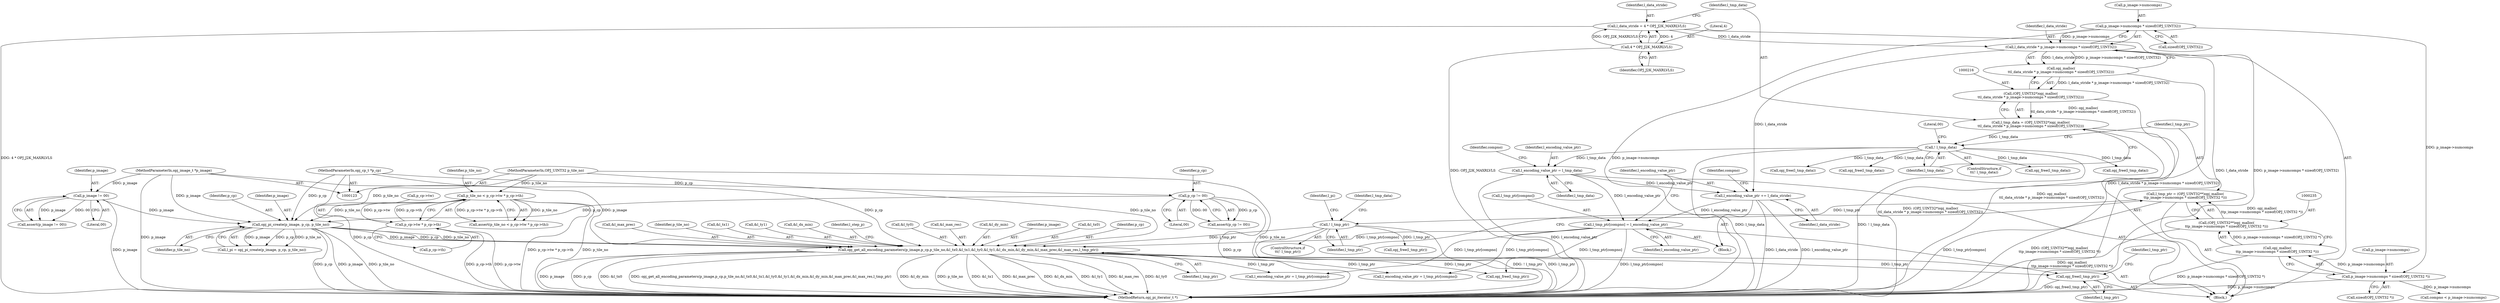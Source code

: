 digraph "0_openjpeg_ef01f18dfc6780b776d0674ed3e7415c6ef54d24@API" {
"1000691" [label="(Call,opj_free(l_tmp_ptr))"];
"1000290" [label="(Call,opj_get_all_encoding_parameters(p_image,p_cp,p_tile_no,&l_tx0,&l_tx1,&l_ty0,&l_ty1,&l_dx_min,&l_dy_min,&l_max_prec,&l_max_res,l_tmp_ptr))"];
"1000253" [label="(Call,opj_pi_create(p_image, p_cp, p_tile_no))"];
"1000180" [label="(Call,p_image != 00)"];
"1000124" [label="(MethodParameterIn,opj_image_t *p_image)"];
"1000176" [label="(Call,p_cp != 00)"];
"1000125" [label="(MethodParameterIn,opj_cp_t *p_cp)"];
"1000184" [label="(Call,p_tile_no < p_cp->tw * p_cp->th)"];
"1000126" [label="(MethodParameterIn,OPJ_UINT32 p_tile_no)"];
"1000186" [label="(Call,p_cp->tw * p_cp->th)"];
"1000244" [label="(Call,! l_tmp_ptr)"];
"1000232" [label="(Call,l_tmp_ptr = (OPJ_UINT32**)opj_malloc(\n\t\tp_image->numcomps * sizeof(OPJ_UINT32 *)))"];
"1000234" [label="(Call,(OPJ_UINT32**)opj_malloc(\n\t\tp_image->numcomps * sizeof(OPJ_UINT32 *)))"];
"1000236" [label="(Call,opj_malloc(\n\t\tp_image->numcomps * sizeof(OPJ_UINT32 *)))"];
"1000237" [label="(Call,p_image->numcomps * sizeof(OPJ_UINT32 *))"];
"1000220" [label="(Call,p_image->numcomps * sizeof(OPJ_UINT32))"];
"1000282" [label="(Call,l_tmp_ptr[compno] = l_encoding_value_ptr)"];
"1000267" [label="(Call,l_encoding_value_ptr = l_tmp_data)"];
"1000227" [label="(Call,! l_tmp_data)"];
"1000213" [label="(Call,l_tmp_data = (OPJ_UINT32*)opj_malloc(\n\t\tl_data_stride * p_image->numcomps * sizeof(OPJ_UINT32)))"];
"1000215" [label="(Call,(OPJ_UINT32*)opj_malloc(\n\t\tl_data_stride * p_image->numcomps * sizeof(OPJ_UINT32)))"];
"1000217" [label="(Call,opj_malloc(\n\t\tl_data_stride * p_image->numcomps * sizeof(OPJ_UINT32)))"];
"1000218" [label="(Call,l_data_stride * p_image->numcomps * sizeof(OPJ_UINT32))"];
"1000208" [label="(Call,l_data_stride = 4 * OPJ_J2K_MAXRLVLS)"];
"1000210" [label="(Call,4 * OPJ_J2K_MAXRLVLS)"];
"1000287" [label="(Call,l_encoding_value_ptr += l_data_stride)"];
"1000281" [label="(Block,)"];
"1000244" [label="(Call,! l_tmp_ptr)"];
"1000175" [label="(Call,assert(p_cp != 00))"];
"1000296" [label="(Call,&l_tx1)"];
"1000228" [label="(Identifier,l_tmp_data)"];
"1000180" [label="(Call,p_image != 00)"];
"1000272" [label="(Identifier,compno)"];
"1000282" [label="(Call,l_tmp_ptr[compno] = l_encoding_value_ptr)"];
"1000692" [label="(Identifier,l_tmp_ptr)"];
"1000251" [label="(Call,l_pi = opj_pi_create(p_image, p_cp, p_tile_no))"];
"1000267" [label="(Call,l_encoding_value_ptr = l_tmp_data)"];
"1000300" [label="(Call,&l_ty1)"];
"1000456" [label="(Call,l_encoding_value_ptr = l_tmp_ptr[compno])"];
"1000177" [label="(Identifier,p_cp)"];
"1000280" [label="(Identifier,compno)"];
"1000241" [label="(Call,sizeof(OPJ_UINT32 *))"];
"1000212" [label="(Identifier,OPJ_J2K_MAXRLVLS)"];
"1000236" [label="(Call,opj_malloc(\n\t\tp_image->numcomps * sizeof(OPJ_UINT32 *)))"];
"1000217" [label="(Call,opj_malloc(\n\t\tl_data_stride * p_image->numcomps * sizeof(OPJ_UINT32)))"];
"1000181" [label="(Identifier,p_image)"];
"1000302" [label="(Call,&l_dx_min)"];
"1000182" [label="(Literal,00)"];
"1000213" [label="(Call,l_tmp_data = (OPJ_UINT32*)opj_malloc(\n\t\tl_data_stride * p_image->numcomps * sizeof(OPJ_UINT32)))"];
"1000210" [label="(Call,4 * OPJ_J2K_MAXRLVLS)"];
"1000226" [label="(ControlStructure,if\n\t\t(! l_tmp_data))"];
"1000183" [label="(Call,assert(p_tile_no < p_cp->tw * p_cp->th))"];
"1000261" [label="(Call,opj_free(l_tmp_data))"];
"1000312" [label="(Identifier,l_step_p)"];
"1000176" [label="(Call,p_cp != 00)"];
"1000233" [label="(Identifier,l_tmp_ptr)"];
"1000219" [label="(Identifier,l_data_stride)"];
"1000232" [label="(Call,l_tmp_ptr = (OPJ_UINT32**)opj_malloc(\n\t\tp_image->numcomps * sizeof(OPJ_UINT32 *)))"];
"1000209" [label="(Identifier,l_data_stride)"];
"1000185" [label="(Identifier,p_tile_no)"];
"1000252" [label="(Identifier,l_pi)"];
"1000274" [label="(Call,compno < p_image->numcomps)"];
"1000608" [label="(Call,l_encoding_value_ptr = l_tmp_ptr[compno])"];
"1000298" [label="(Call,&l_ty0)"];
"1000376" [label="(Call,opj_free(l_tmp_ptr))"];
"1000220" [label="(Call,p_image->numcomps * sizeof(OPJ_UINT32))"];
"1000126" [label="(MethodParameterIn,OPJ_UINT32 p_tile_no)"];
"1000238" [label="(Call,p_image->numcomps)"];
"1000263" [label="(Call,opj_free(l_tmp_ptr))"];
"1000214" [label="(Identifier,l_tmp_data)"];
"1000234" [label="(Call,(OPJ_UINT32**)opj_malloc(\n\t\tp_image->numcomps * sizeof(OPJ_UINT32 *)))"];
"1000269" [label="(Identifier,l_tmp_data)"];
"1000255" [label="(Identifier,p_cp)"];
"1000256" [label="(Identifier,p_tile_no)"];
"1000694" [label="(Identifier,l_tmp_ptr)"];
"1000283" [label="(Call,l_tmp_ptr[compno])"];
"1000237" [label="(Call,p_image->numcomps * sizeof(OPJ_UINT32 *))"];
"1000268" [label="(Identifier,l_encoding_value_ptr)"];
"1000253" [label="(Call,opj_pi_create(p_image, p_cp, p_tile_no))"];
"1000374" [label="(Call,opj_free(l_tmp_data))"];
"1000308" [label="(Call,&l_max_res)"];
"1000691" [label="(Call,opj_free(l_tmp_ptr))"];
"1000254" [label="(Identifier,p_image)"];
"1000310" [label="(Identifier,l_tmp_ptr)"];
"1000715" [label="(MethodReturn,opj_pi_iterator_t *)"];
"1000287" [label="(Call,l_encoding_value_ptr += l_data_stride)"];
"1000211" [label="(Literal,4)"];
"1000187" [label="(Call,p_cp->tw)"];
"1000304" [label="(Call,&l_dy_min)"];
"1000231" [label="(Literal,00)"];
"1000248" [label="(Identifier,l_tmp_data)"];
"1000127" [label="(Block,)"];
"1000286" [label="(Identifier,l_encoding_value_ptr)"];
"1000289" [label="(Identifier,l_data_stride)"];
"1000243" [label="(ControlStructure,if\n\t\t(! l_tmp_ptr))"];
"1000291" [label="(Identifier,p_image)"];
"1000190" [label="(Call,p_cp->th)"];
"1000124" [label="(MethodParameterIn,opj_image_t *p_image)"];
"1000294" [label="(Call,&l_tx0)"];
"1000227" [label="(Call,! l_tmp_data)"];
"1000186" [label="(Call,p_cp->tw * p_cp->th)"];
"1000290" [label="(Call,opj_get_all_encoding_parameters(p_image,p_cp,p_tile_no,&l_tx0,&l_tx1,&l_ty0,&l_ty1,&l_dx_min,&l_dy_min,&l_max_prec,&l_max_res,l_tmp_ptr))"];
"1000221" [label="(Call,p_image->numcomps)"];
"1000184" [label="(Call,p_tile_no < p_cp->tw * p_cp->th)"];
"1000292" [label="(Identifier,p_cp)"];
"1000178" [label="(Literal,00)"];
"1000125" [label="(MethodParameterIn,opj_cp_t *p_cp)"];
"1000306" [label="(Call,&l_max_prec)"];
"1000247" [label="(Call,opj_free(l_tmp_data))"];
"1000224" [label="(Call,sizeof(OPJ_UINT32))"];
"1000288" [label="(Identifier,l_encoding_value_ptr)"];
"1000245" [label="(Identifier,l_tmp_ptr)"];
"1000686" [label="(Call,opj_free(l_tmp_data))"];
"1000208" [label="(Call,l_data_stride = 4 * OPJ_J2K_MAXRLVLS)"];
"1000218" [label="(Call,l_data_stride * p_image->numcomps * sizeof(OPJ_UINT32))"];
"1000179" [label="(Call,assert(p_image != 00))"];
"1000293" [label="(Identifier,p_tile_no)"];
"1000215" [label="(Call,(OPJ_UINT32*)opj_malloc(\n\t\tl_data_stride * p_image->numcomps * sizeof(OPJ_UINT32)))"];
"1000691" -> "1000127"  [label="AST: "];
"1000691" -> "1000692"  [label="CFG: "];
"1000692" -> "1000691"  [label="AST: "];
"1000694" -> "1000691"  [label="CFG: "];
"1000691" -> "1000715"  [label="DDG: opj_free(l_tmp_ptr)"];
"1000290" -> "1000691"  [label="DDG: l_tmp_ptr"];
"1000282" -> "1000691"  [label="DDG: l_tmp_ptr[compno]"];
"1000290" -> "1000127"  [label="AST: "];
"1000290" -> "1000310"  [label="CFG: "];
"1000291" -> "1000290"  [label="AST: "];
"1000292" -> "1000290"  [label="AST: "];
"1000293" -> "1000290"  [label="AST: "];
"1000294" -> "1000290"  [label="AST: "];
"1000296" -> "1000290"  [label="AST: "];
"1000298" -> "1000290"  [label="AST: "];
"1000300" -> "1000290"  [label="AST: "];
"1000302" -> "1000290"  [label="AST: "];
"1000304" -> "1000290"  [label="AST: "];
"1000306" -> "1000290"  [label="AST: "];
"1000308" -> "1000290"  [label="AST: "];
"1000310" -> "1000290"  [label="AST: "];
"1000312" -> "1000290"  [label="CFG: "];
"1000290" -> "1000715"  [label="DDG: &l_ty0"];
"1000290" -> "1000715"  [label="DDG: p_image"];
"1000290" -> "1000715"  [label="DDG: p_cp"];
"1000290" -> "1000715"  [label="DDG: &l_tx0"];
"1000290" -> "1000715"  [label="DDG: opj_get_all_encoding_parameters(p_image,p_cp,p_tile_no,&l_tx0,&l_tx1,&l_ty0,&l_ty1,&l_dx_min,&l_dy_min,&l_max_prec,&l_max_res,l_tmp_ptr)"];
"1000290" -> "1000715"  [label="DDG: &l_dy_min"];
"1000290" -> "1000715"  [label="DDG: p_tile_no"];
"1000290" -> "1000715"  [label="DDG: &l_tx1"];
"1000290" -> "1000715"  [label="DDG: &l_max_prec"];
"1000290" -> "1000715"  [label="DDG: &l_dx_min"];
"1000290" -> "1000715"  [label="DDG: &l_ty1"];
"1000290" -> "1000715"  [label="DDG: &l_max_res"];
"1000253" -> "1000290"  [label="DDG: p_image"];
"1000253" -> "1000290"  [label="DDG: p_cp"];
"1000253" -> "1000290"  [label="DDG: p_tile_no"];
"1000124" -> "1000290"  [label="DDG: p_image"];
"1000125" -> "1000290"  [label="DDG: p_cp"];
"1000126" -> "1000290"  [label="DDG: p_tile_no"];
"1000244" -> "1000290"  [label="DDG: l_tmp_ptr"];
"1000282" -> "1000290"  [label="DDG: l_tmp_ptr[compno]"];
"1000290" -> "1000376"  [label="DDG: l_tmp_ptr"];
"1000290" -> "1000456"  [label="DDG: l_tmp_ptr"];
"1000290" -> "1000608"  [label="DDG: l_tmp_ptr"];
"1000253" -> "1000251"  [label="AST: "];
"1000253" -> "1000256"  [label="CFG: "];
"1000254" -> "1000253"  [label="AST: "];
"1000255" -> "1000253"  [label="AST: "];
"1000256" -> "1000253"  [label="AST: "];
"1000251" -> "1000253"  [label="CFG: "];
"1000253" -> "1000715"  [label="DDG: p_cp"];
"1000253" -> "1000715"  [label="DDG: p_image"];
"1000253" -> "1000715"  [label="DDG: p_tile_no"];
"1000253" -> "1000251"  [label="DDG: p_image"];
"1000253" -> "1000251"  [label="DDG: p_cp"];
"1000253" -> "1000251"  [label="DDG: p_tile_no"];
"1000180" -> "1000253"  [label="DDG: p_image"];
"1000124" -> "1000253"  [label="DDG: p_image"];
"1000176" -> "1000253"  [label="DDG: p_cp"];
"1000125" -> "1000253"  [label="DDG: p_cp"];
"1000184" -> "1000253"  [label="DDG: p_tile_no"];
"1000126" -> "1000253"  [label="DDG: p_tile_no"];
"1000180" -> "1000179"  [label="AST: "];
"1000180" -> "1000182"  [label="CFG: "];
"1000181" -> "1000180"  [label="AST: "];
"1000182" -> "1000180"  [label="AST: "];
"1000179" -> "1000180"  [label="CFG: "];
"1000180" -> "1000715"  [label="DDG: p_image"];
"1000180" -> "1000179"  [label="DDG: p_image"];
"1000180" -> "1000179"  [label="DDG: 00"];
"1000124" -> "1000180"  [label="DDG: p_image"];
"1000124" -> "1000123"  [label="AST: "];
"1000124" -> "1000715"  [label="DDG: p_image"];
"1000176" -> "1000175"  [label="AST: "];
"1000176" -> "1000178"  [label="CFG: "];
"1000177" -> "1000176"  [label="AST: "];
"1000178" -> "1000176"  [label="AST: "];
"1000175" -> "1000176"  [label="CFG: "];
"1000176" -> "1000715"  [label="DDG: p_cp"];
"1000176" -> "1000175"  [label="DDG: p_cp"];
"1000176" -> "1000175"  [label="DDG: 00"];
"1000125" -> "1000176"  [label="DDG: p_cp"];
"1000125" -> "1000123"  [label="AST: "];
"1000125" -> "1000715"  [label="DDG: p_cp"];
"1000184" -> "1000183"  [label="AST: "];
"1000184" -> "1000186"  [label="CFG: "];
"1000185" -> "1000184"  [label="AST: "];
"1000186" -> "1000184"  [label="AST: "];
"1000183" -> "1000184"  [label="CFG: "];
"1000184" -> "1000715"  [label="DDG: p_cp->tw * p_cp->th"];
"1000184" -> "1000715"  [label="DDG: p_tile_no"];
"1000184" -> "1000183"  [label="DDG: p_tile_no"];
"1000184" -> "1000183"  [label="DDG: p_cp->tw * p_cp->th"];
"1000126" -> "1000184"  [label="DDG: p_tile_no"];
"1000186" -> "1000184"  [label="DDG: p_cp->tw"];
"1000186" -> "1000184"  [label="DDG: p_cp->th"];
"1000126" -> "1000123"  [label="AST: "];
"1000126" -> "1000715"  [label="DDG: p_tile_no"];
"1000186" -> "1000190"  [label="CFG: "];
"1000187" -> "1000186"  [label="AST: "];
"1000190" -> "1000186"  [label="AST: "];
"1000186" -> "1000715"  [label="DDG: p_cp->tw"];
"1000186" -> "1000715"  [label="DDG: p_cp->th"];
"1000244" -> "1000243"  [label="AST: "];
"1000244" -> "1000245"  [label="CFG: "];
"1000245" -> "1000244"  [label="AST: "];
"1000248" -> "1000244"  [label="CFG: "];
"1000252" -> "1000244"  [label="CFG: "];
"1000244" -> "1000715"  [label="DDG: ! l_tmp_ptr"];
"1000244" -> "1000715"  [label="DDG: l_tmp_ptr"];
"1000232" -> "1000244"  [label="DDG: l_tmp_ptr"];
"1000244" -> "1000263"  [label="DDG: l_tmp_ptr"];
"1000232" -> "1000127"  [label="AST: "];
"1000232" -> "1000234"  [label="CFG: "];
"1000233" -> "1000232"  [label="AST: "];
"1000234" -> "1000232"  [label="AST: "];
"1000245" -> "1000232"  [label="CFG: "];
"1000232" -> "1000715"  [label="DDG: (OPJ_UINT32**)opj_malloc(\n\t\tp_image->numcomps * sizeof(OPJ_UINT32 *))"];
"1000234" -> "1000232"  [label="DDG: opj_malloc(\n\t\tp_image->numcomps * sizeof(OPJ_UINT32 *))"];
"1000234" -> "1000236"  [label="CFG: "];
"1000235" -> "1000234"  [label="AST: "];
"1000236" -> "1000234"  [label="AST: "];
"1000234" -> "1000715"  [label="DDG: opj_malloc(\n\t\tp_image->numcomps * sizeof(OPJ_UINT32 *))"];
"1000236" -> "1000234"  [label="DDG: p_image->numcomps * sizeof(OPJ_UINT32 *)"];
"1000236" -> "1000237"  [label="CFG: "];
"1000237" -> "1000236"  [label="AST: "];
"1000236" -> "1000715"  [label="DDG: p_image->numcomps * sizeof(OPJ_UINT32 *)"];
"1000237" -> "1000236"  [label="DDG: p_image->numcomps"];
"1000237" -> "1000241"  [label="CFG: "];
"1000238" -> "1000237"  [label="AST: "];
"1000241" -> "1000237"  [label="AST: "];
"1000237" -> "1000715"  [label="DDG: p_image->numcomps"];
"1000220" -> "1000237"  [label="DDG: p_image->numcomps"];
"1000237" -> "1000274"  [label="DDG: p_image->numcomps"];
"1000220" -> "1000218"  [label="AST: "];
"1000220" -> "1000224"  [label="CFG: "];
"1000221" -> "1000220"  [label="AST: "];
"1000224" -> "1000220"  [label="AST: "];
"1000218" -> "1000220"  [label="CFG: "];
"1000220" -> "1000715"  [label="DDG: p_image->numcomps"];
"1000220" -> "1000218"  [label="DDG: p_image->numcomps"];
"1000282" -> "1000281"  [label="AST: "];
"1000282" -> "1000286"  [label="CFG: "];
"1000283" -> "1000282"  [label="AST: "];
"1000286" -> "1000282"  [label="AST: "];
"1000288" -> "1000282"  [label="CFG: "];
"1000282" -> "1000715"  [label="DDG: l_tmp_ptr[compno]"];
"1000267" -> "1000282"  [label="DDG: l_encoding_value_ptr"];
"1000287" -> "1000282"  [label="DDG: l_encoding_value_ptr"];
"1000282" -> "1000376"  [label="DDG: l_tmp_ptr[compno]"];
"1000282" -> "1000456"  [label="DDG: l_tmp_ptr[compno]"];
"1000282" -> "1000608"  [label="DDG: l_tmp_ptr[compno]"];
"1000267" -> "1000127"  [label="AST: "];
"1000267" -> "1000269"  [label="CFG: "];
"1000268" -> "1000267"  [label="AST: "];
"1000269" -> "1000267"  [label="AST: "];
"1000272" -> "1000267"  [label="CFG: "];
"1000267" -> "1000715"  [label="DDG: l_encoding_value_ptr"];
"1000227" -> "1000267"  [label="DDG: l_tmp_data"];
"1000267" -> "1000287"  [label="DDG: l_encoding_value_ptr"];
"1000227" -> "1000226"  [label="AST: "];
"1000227" -> "1000228"  [label="CFG: "];
"1000228" -> "1000227"  [label="AST: "];
"1000231" -> "1000227"  [label="CFG: "];
"1000233" -> "1000227"  [label="CFG: "];
"1000227" -> "1000715"  [label="DDG: ! l_tmp_data"];
"1000227" -> "1000715"  [label="DDG: l_tmp_data"];
"1000213" -> "1000227"  [label="DDG: l_tmp_data"];
"1000227" -> "1000247"  [label="DDG: l_tmp_data"];
"1000227" -> "1000261"  [label="DDG: l_tmp_data"];
"1000227" -> "1000374"  [label="DDG: l_tmp_data"];
"1000227" -> "1000686"  [label="DDG: l_tmp_data"];
"1000213" -> "1000127"  [label="AST: "];
"1000213" -> "1000215"  [label="CFG: "];
"1000214" -> "1000213"  [label="AST: "];
"1000215" -> "1000213"  [label="AST: "];
"1000228" -> "1000213"  [label="CFG: "];
"1000213" -> "1000715"  [label="DDG: (OPJ_UINT32*)opj_malloc(\n\t\tl_data_stride * p_image->numcomps * sizeof(OPJ_UINT32))"];
"1000215" -> "1000213"  [label="DDG: opj_malloc(\n\t\tl_data_stride * p_image->numcomps * sizeof(OPJ_UINT32))"];
"1000215" -> "1000217"  [label="CFG: "];
"1000216" -> "1000215"  [label="AST: "];
"1000217" -> "1000215"  [label="AST: "];
"1000215" -> "1000715"  [label="DDG: opj_malloc(\n\t\tl_data_stride * p_image->numcomps * sizeof(OPJ_UINT32))"];
"1000217" -> "1000215"  [label="DDG: l_data_stride * p_image->numcomps * sizeof(OPJ_UINT32)"];
"1000217" -> "1000218"  [label="CFG: "];
"1000218" -> "1000217"  [label="AST: "];
"1000217" -> "1000715"  [label="DDG: l_data_stride * p_image->numcomps * sizeof(OPJ_UINT32)"];
"1000218" -> "1000217"  [label="DDG: l_data_stride"];
"1000218" -> "1000217"  [label="DDG: p_image->numcomps * sizeof(OPJ_UINT32)"];
"1000219" -> "1000218"  [label="AST: "];
"1000218" -> "1000715"  [label="DDG: l_data_stride"];
"1000218" -> "1000715"  [label="DDG: p_image->numcomps * sizeof(OPJ_UINT32)"];
"1000208" -> "1000218"  [label="DDG: l_data_stride"];
"1000218" -> "1000287"  [label="DDG: l_data_stride"];
"1000208" -> "1000127"  [label="AST: "];
"1000208" -> "1000210"  [label="CFG: "];
"1000209" -> "1000208"  [label="AST: "];
"1000210" -> "1000208"  [label="AST: "];
"1000214" -> "1000208"  [label="CFG: "];
"1000208" -> "1000715"  [label="DDG: 4 * OPJ_J2K_MAXRLVLS"];
"1000210" -> "1000208"  [label="DDG: 4"];
"1000210" -> "1000208"  [label="DDG: OPJ_J2K_MAXRLVLS"];
"1000210" -> "1000212"  [label="CFG: "];
"1000211" -> "1000210"  [label="AST: "];
"1000212" -> "1000210"  [label="AST: "];
"1000210" -> "1000715"  [label="DDG: OPJ_J2K_MAXRLVLS"];
"1000287" -> "1000281"  [label="AST: "];
"1000287" -> "1000289"  [label="CFG: "];
"1000288" -> "1000287"  [label="AST: "];
"1000289" -> "1000287"  [label="AST: "];
"1000280" -> "1000287"  [label="CFG: "];
"1000287" -> "1000715"  [label="DDG: l_data_stride"];
"1000287" -> "1000715"  [label="DDG: l_encoding_value_ptr"];
}
